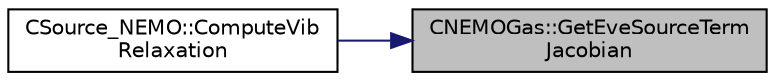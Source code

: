 digraph "CNEMOGas::GetEveSourceTermJacobian"
{
 // LATEX_PDF_SIZE
  edge [fontname="Helvetica",fontsize="10",labelfontname="Helvetica",labelfontsize="10"];
  node [fontname="Helvetica",fontsize="10",shape=record];
  rankdir="RL";
  Node1 [label="CNEMOGas::GetEveSourceTerm\lJacobian",height=0.2,width=0.4,color="black", fillcolor="grey75", style="filled", fontcolor="black",tooltip="Compute vibration enery source term jacobian."];
  Node1 -> Node2 [dir="back",color="midnightblue",fontsize="10",style="solid",fontname="Helvetica"];
  Node2 [label="CSource_NEMO::ComputeVib\lRelaxation",height=0.2,width=0.4,color="black", fillcolor="white", style="filled",URL="$classCSource__NEMO.html#ac85fe5f0b0a44bede3c86d966cfdea22",tooltip="Residual of the translational to vibrational energy."];
}
